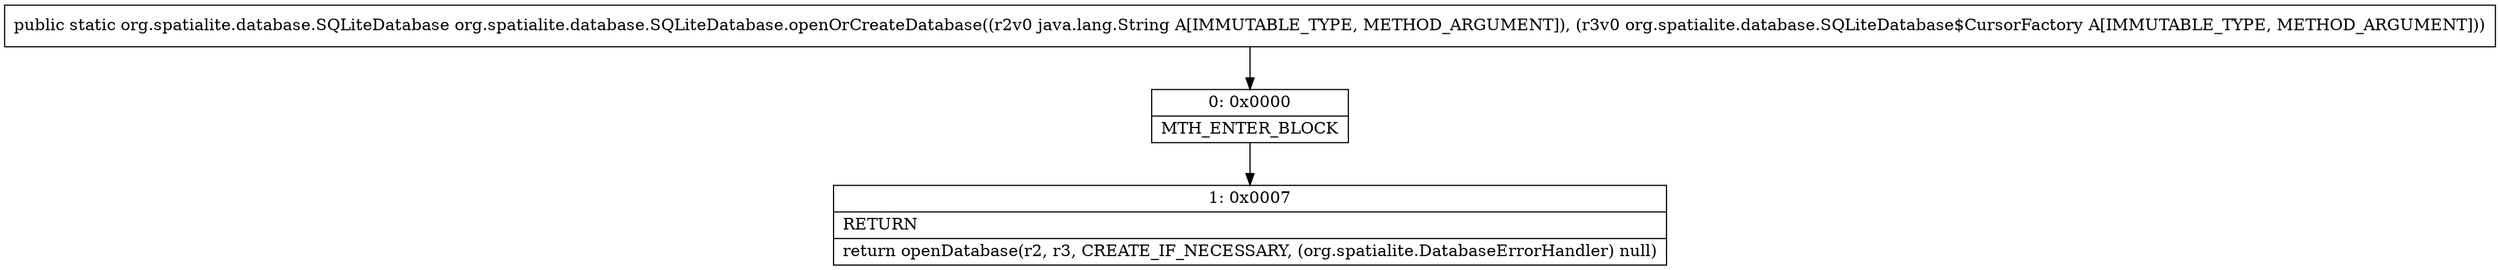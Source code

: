 digraph "CFG fororg.spatialite.database.SQLiteDatabase.openOrCreateDatabase(Ljava\/lang\/String;Lorg\/spatialite\/database\/SQLiteDatabase$CursorFactory;)Lorg\/spatialite\/database\/SQLiteDatabase;" {
Node_0 [shape=record,label="{0\:\ 0x0000|MTH_ENTER_BLOCK\l}"];
Node_1 [shape=record,label="{1\:\ 0x0007|RETURN\l|return openDatabase(r2, r3, CREATE_IF_NECESSARY, (org.spatialite.DatabaseErrorHandler) null)\l}"];
MethodNode[shape=record,label="{public static org.spatialite.database.SQLiteDatabase org.spatialite.database.SQLiteDatabase.openOrCreateDatabase((r2v0 java.lang.String A[IMMUTABLE_TYPE, METHOD_ARGUMENT]), (r3v0 org.spatialite.database.SQLiteDatabase$CursorFactory A[IMMUTABLE_TYPE, METHOD_ARGUMENT])) }"];
MethodNode -> Node_0;
Node_0 -> Node_1;
}

